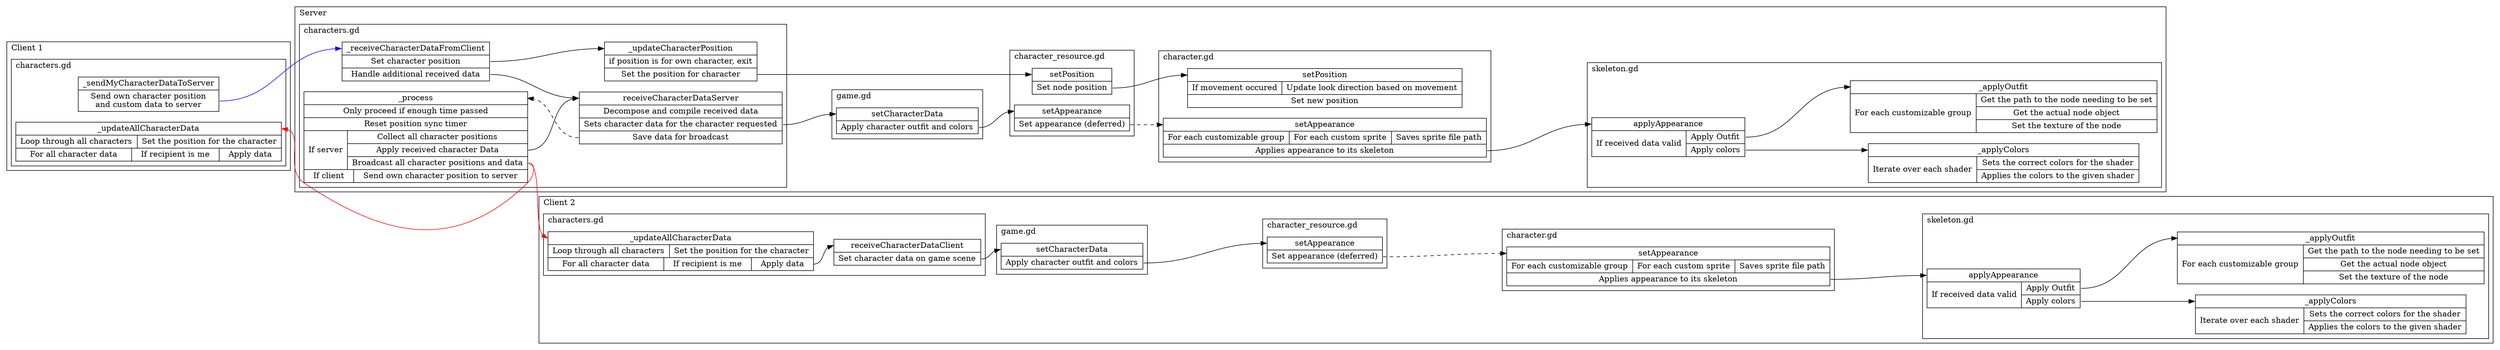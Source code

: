 digraph controlflow {
    rankdir="LR";
    subgraph cluster_client1 {
        label="Client 1"; labeljust="l";
        subgraph cluster_client1_characters {
            label="characters.gd"; labeljust="l";
            client1_characters__updateAllCharacterData [
                label="<begin>_updateAllCharacterData | {<f0> Loop through all characters  |  { <f1> Set the position for the character  } } | {<f2> For all character data  |  { {<f3> If recipient is me  |  { <f4> Apply data  } } } }"
                shape="record"
            ]
            client1_characters__sendMyCharacterDataToServer [
                label="<begin>_sendMyCharacterDataToServer | <f0> Send own character position\nand custom data to server "
                shape="record"
            ]
        }

    }
    subgraph cluster_server {
        label="Server"; labeljust="l";
        subgraph cluster_server_game {
            label="game.gd"; labeljust="l";
            server_game_setCharacterData [
                label="<begin>setCharacterData | {<f0> Apply character outfit and colors }"
                shape="record"
            ]
        }
        subgraph cluster_server_skeleton {
            label="skeleton.gd"; labeljust="l";
            server_skeleton_applyAppearance [
                label="<begin>applyAppearance | {<f0> If received data valid  |  { <f1> Apply Outfit  | <f2> Apply colors  } }"
                shape="record"
            ]
            server_skeleton__applyOutfit [
                label="<begin>_applyOutfit | {<f0> For each customizable group  |  { <f1> Get the path to the node needing to be set  | <f2> Get the actual node object  | <f3> Set the texture of the node  } }"
                shape="record"
            ]
            server_skeleton__applyColors [
                label="<begin>_applyColors | {<f0> Iterate over each shader  |  { <f1> Sets the correct colors for the shader  | <f2> Applies the colors to the given shader  } }"
                shape="record"
            ]
        }
        subgraph cluster_server_character {
            label="character.gd"; labeljust="l";
            server_character_setAppearance [
                label="<begin>setAppearance | {<f0> For each customizable group  |  { {<f1> For each custom sprite  |  { <f2> Saves sprite file path  } } } } | <f3> Applies appearance to its skeleton "
                shape="record"
            ]
            server_character_setPosition [
                label="<begin>setPosition | {<f0> If movement occured  |  { <f1> Update look direction based on movement  } } | <f2> Set new position "
                shape="record"
            ]
        }
        subgraph cluster_server_characters {
            label="characters.gd"; labeljust="l";
            server_characters__process [
                label="<begin>_process | {<f0> Only proceed if enough time passed } | <f1> Reset position sync timer  | {<f2> If server  |  { <f3> Collect all character positions  | {<f4> Apply received character Data } | <f5> Broadcast all character positions and data  } } | {<f6> If client  |  { <f7> Send own character position to server  } }"
                shape="record"
            ]
            server_characters_receiveCharacterDataServer [
                label="<begin>receiveCharacterDataServer | {<f0> Decompose and compile received data } | <f1> Sets character data for the character requested  | <f2> Save data for broadcast "
                shape="record"
            ]
            server_characters__receiveCharacterDataFromClient [
                label="<begin>_receiveCharacterDataFromClient | <f0> Set character position  | <f1> Handle additional received data "
                shape="record"
            ]
            server_characters__updateCharacterPosition [
                label="<begin>_updateCharacterPosition | {<f0> if position is for own character, exit } | <f1> Set the position for character "
                shape="record"
            ]
        }
        subgraph cluster_server_character_resource {
            label="character_resource.gd"; labeljust="l";
            server_character_resource_setAppearance [
                label="<begin>setAppearance | <f0> Set appearance (deferred) "
                shape="record"
            ]
            server_character_resource_setPosition [
                label="<begin>setPosition | <f0> Set node position "
                shape="record"
            ]
        }

    }
    subgraph cluster_client2 {
        label="Client 2"; labeljust="l";
        subgraph cluster_client2_game {
            label="game.gd"; labeljust="l";
            client2_game_setCharacterData [
                label="<begin>setCharacterData | {<f0> Apply character outfit and colors }"
                shape="record"
            ]
        }
        subgraph cluster_client2_skeleton {
            label="skeleton.gd"; labeljust="l";
            client2_skeleton_applyAppearance [
                label="<begin>applyAppearance | {<f0> If received data valid  |  { <f1> Apply Outfit  | <f2> Apply colors  } }"
                shape="record"
            ]
            client2_skeleton__applyOutfit [
                label="<begin>_applyOutfit | {<f0> For each customizable group  |  { <f1> Get the path to the node needing to be set  | <f2> Get the actual node object  | <f3> Set the texture of the node  } }"
                shape="record"
            ]
            client2_skeleton__applyColors [
                label="<begin>_applyColors | {<f0> Iterate over each shader  |  { <f1> Sets the correct colors for the shader  | <f2> Applies the colors to the given shader  } }"
                shape="record"
            ]
        }
        subgraph cluster_client2_character {
            label="character.gd"; labeljust="l";
            client2_character_setAppearance [
                label="<begin>setAppearance | {<f0> For each customizable group  |  { {<f1> For each custom sprite  |  { <f2> Saves sprite file path  } } } } | <f3> Applies appearance to its skeleton "
                shape="record"
            ]
        }
        subgraph cluster_client2_characters {
            label="characters.gd"; labeljust="l";
            client2_characters__updateAllCharacterData [
                label="<begin>_updateAllCharacterData | {<f0> Loop through all characters  |  { <f1> Set the position for the character  } } | {<f2> For all character data  |  { {<f3> If recipient is me  |  { <f4> Apply data  } } } }"
                shape="record"
            ]
            client2_characters_receiveCharacterDataClient [
                label="<begin>receiveCharacterDataClient | <f0> Set character data on game scene "
                shape="record"
            ]
        }
        subgraph cluster_client2_character_resource {
            label="character_resource.gd"; labeljust="l";
            client2_character_resource_setAppearance [
                label="<begin>setAppearance | <f0> Set appearance (deferred) "
                shape="record"
            ]
        }

    }

    client1_characters__sendMyCharacterDataToServer:f0 -> server_characters__receiveCharacterDataFromClient:begin [color=blue];
    server_characters__receiveCharacterDataFromClient:f0 -> server_characters__updateCharacterPosition:begin;
    server_characters__updateCharacterPosition:f1 -> server_character_resource_setPosition:begin;
    server_character_resource_setPosition:f0 -> server_character_setPosition:begin;
    server_characters__receiveCharacterDataFromClient:f1 -> server_characters_receiveCharacterDataServer:begin;
    server_characters_receiveCharacterDataServer:f1 -> server_game_setCharacterData:begin;
    server_game_setCharacterData:f0 -> server_character_resource_setAppearance:begin;
    server_character_resource_setAppearance:f0 -> server_character_setAppearance:begin [style=dashed];
    server_character_setAppearance:f3 -> server_skeleton_applyAppearance:begin;
    server_skeleton_applyAppearance:f1 -> server_skeleton__applyOutfit:begin;
    server_skeleton_applyAppearance:f2 -> server_skeleton__applyColors:begin;
    server_characters_receiveCharacterDataServer:f2 -> server_characters__process:begin [style=dashed];
    
    server_characters__process:f4 -> server_characters_receiveCharacterDataServer:begin;
    
    server_characters__process:f5 -> client1_characters__updateAllCharacterData:begin [color=red];
    server_characters__process:f5 -> client2_characters__updateAllCharacterData:begin [color=red];
    
    client2_characters__updateAllCharacterData:f4 -> client2_characters_receiveCharacterDataClient:begin;
    client2_characters_receiveCharacterDataClient:f0 -> client2_game_setCharacterData:begin;
    client2_game_setCharacterData:f0 -> client2_character_resource_setAppearance:begin;
    client2_character_resource_setAppearance:f0 -> client2_character_setAppearance:begin [style=dashed];
    client2_character_setAppearance:f3 -> client2_skeleton_applyAppearance:begin;
    client2_skeleton_applyAppearance:f1 -> client2_skeleton__applyOutfit:begin;
    client2_skeleton_applyAppearance:f2 -> client2_skeleton__applyColors:begin;
}
